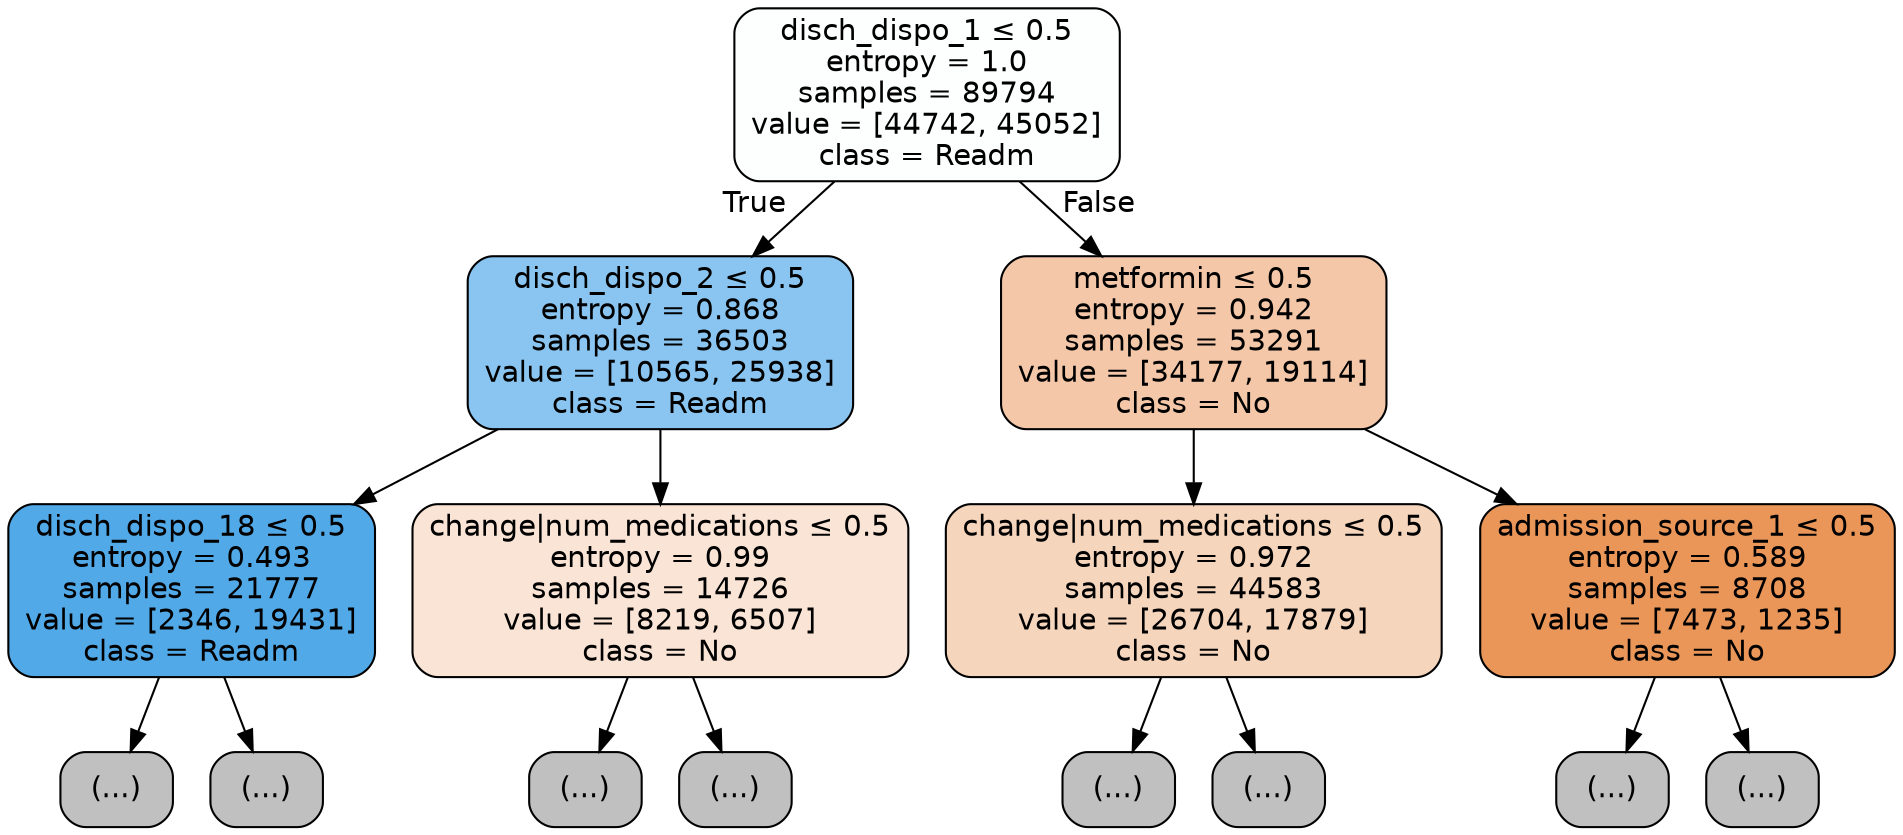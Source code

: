 digraph Tree {
node [shape=box, style="filled, rounded", color="black", fontname=helvetica] ;
edge [fontname=helvetica] ;
0 [label=<disch_dispo_1 &le; 0.5<br/>entropy = 1.0<br/>samples = 89794<br/>value = [44742, 45052]<br/>class = Readm>, fillcolor="#399de502"] ;
1 [label=<disch_dispo_2 &le; 0.5<br/>entropy = 0.868<br/>samples = 36503<br/>value = [10565, 25938]<br/>class = Readm>, fillcolor="#399de597"] ;
0 -> 1 [labeldistance=2.5, labelangle=45, headlabel="True"] ;
2 [label=<disch_dispo_18 &le; 0.5<br/>entropy = 0.493<br/>samples = 21777<br/>value = [2346, 19431]<br/>class = Readm>, fillcolor="#399de5e0"] ;
1 -> 2 ;
3 [label="(...)", fillcolor="#C0C0C0"] ;
2 -> 3 ;
86 [label="(...)", fillcolor="#C0C0C0"] ;
2 -> 86 ;
437 [label=<change|num_medications &le; 0.5<br/>entropy = 0.99<br/>samples = 14726<br/>value = [8219, 6507]<br/>class = No>, fillcolor="#e5813935"] ;
1 -> 437 ;
438 [label="(...)", fillcolor="#C0C0C0"] ;
437 -> 438 ;
1537 [label="(...)", fillcolor="#C0C0C0"] ;
437 -> 1537 ;
2678 [label=<metformin &le; 0.5<br/>entropy = 0.942<br/>samples = 53291<br/>value = [34177, 19114]<br/>class = No>, fillcolor="#e5813970"] ;
0 -> 2678 [labeldistance=2.5, labelangle=-45, headlabel="False"] ;
2679 [label=<change|num_medications &le; 0.5<br/>entropy = 0.972<br/>samples = 44583<br/>value = [26704, 17879]<br/>class = No>, fillcolor="#e5813954"] ;
2678 -> 2679 ;
2680 [label="(...)", fillcolor="#C0C0C0"] ;
2679 -> 2680 ;
5121 [label="(...)", fillcolor="#C0C0C0"] ;
2679 -> 5121 ;
6778 [label=<admission_source_1 &le; 0.5<br/>entropy = 0.589<br/>samples = 8708<br/>value = [7473, 1235]<br/>class = No>, fillcolor="#e58139d5"] ;
2678 -> 6778 ;
6779 [label="(...)", fillcolor="#C0C0C0"] ;
6778 -> 6779 ;
7534 [label="(...)", fillcolor="#C0C0C0"] ;
6778 -> 7534 ;
}